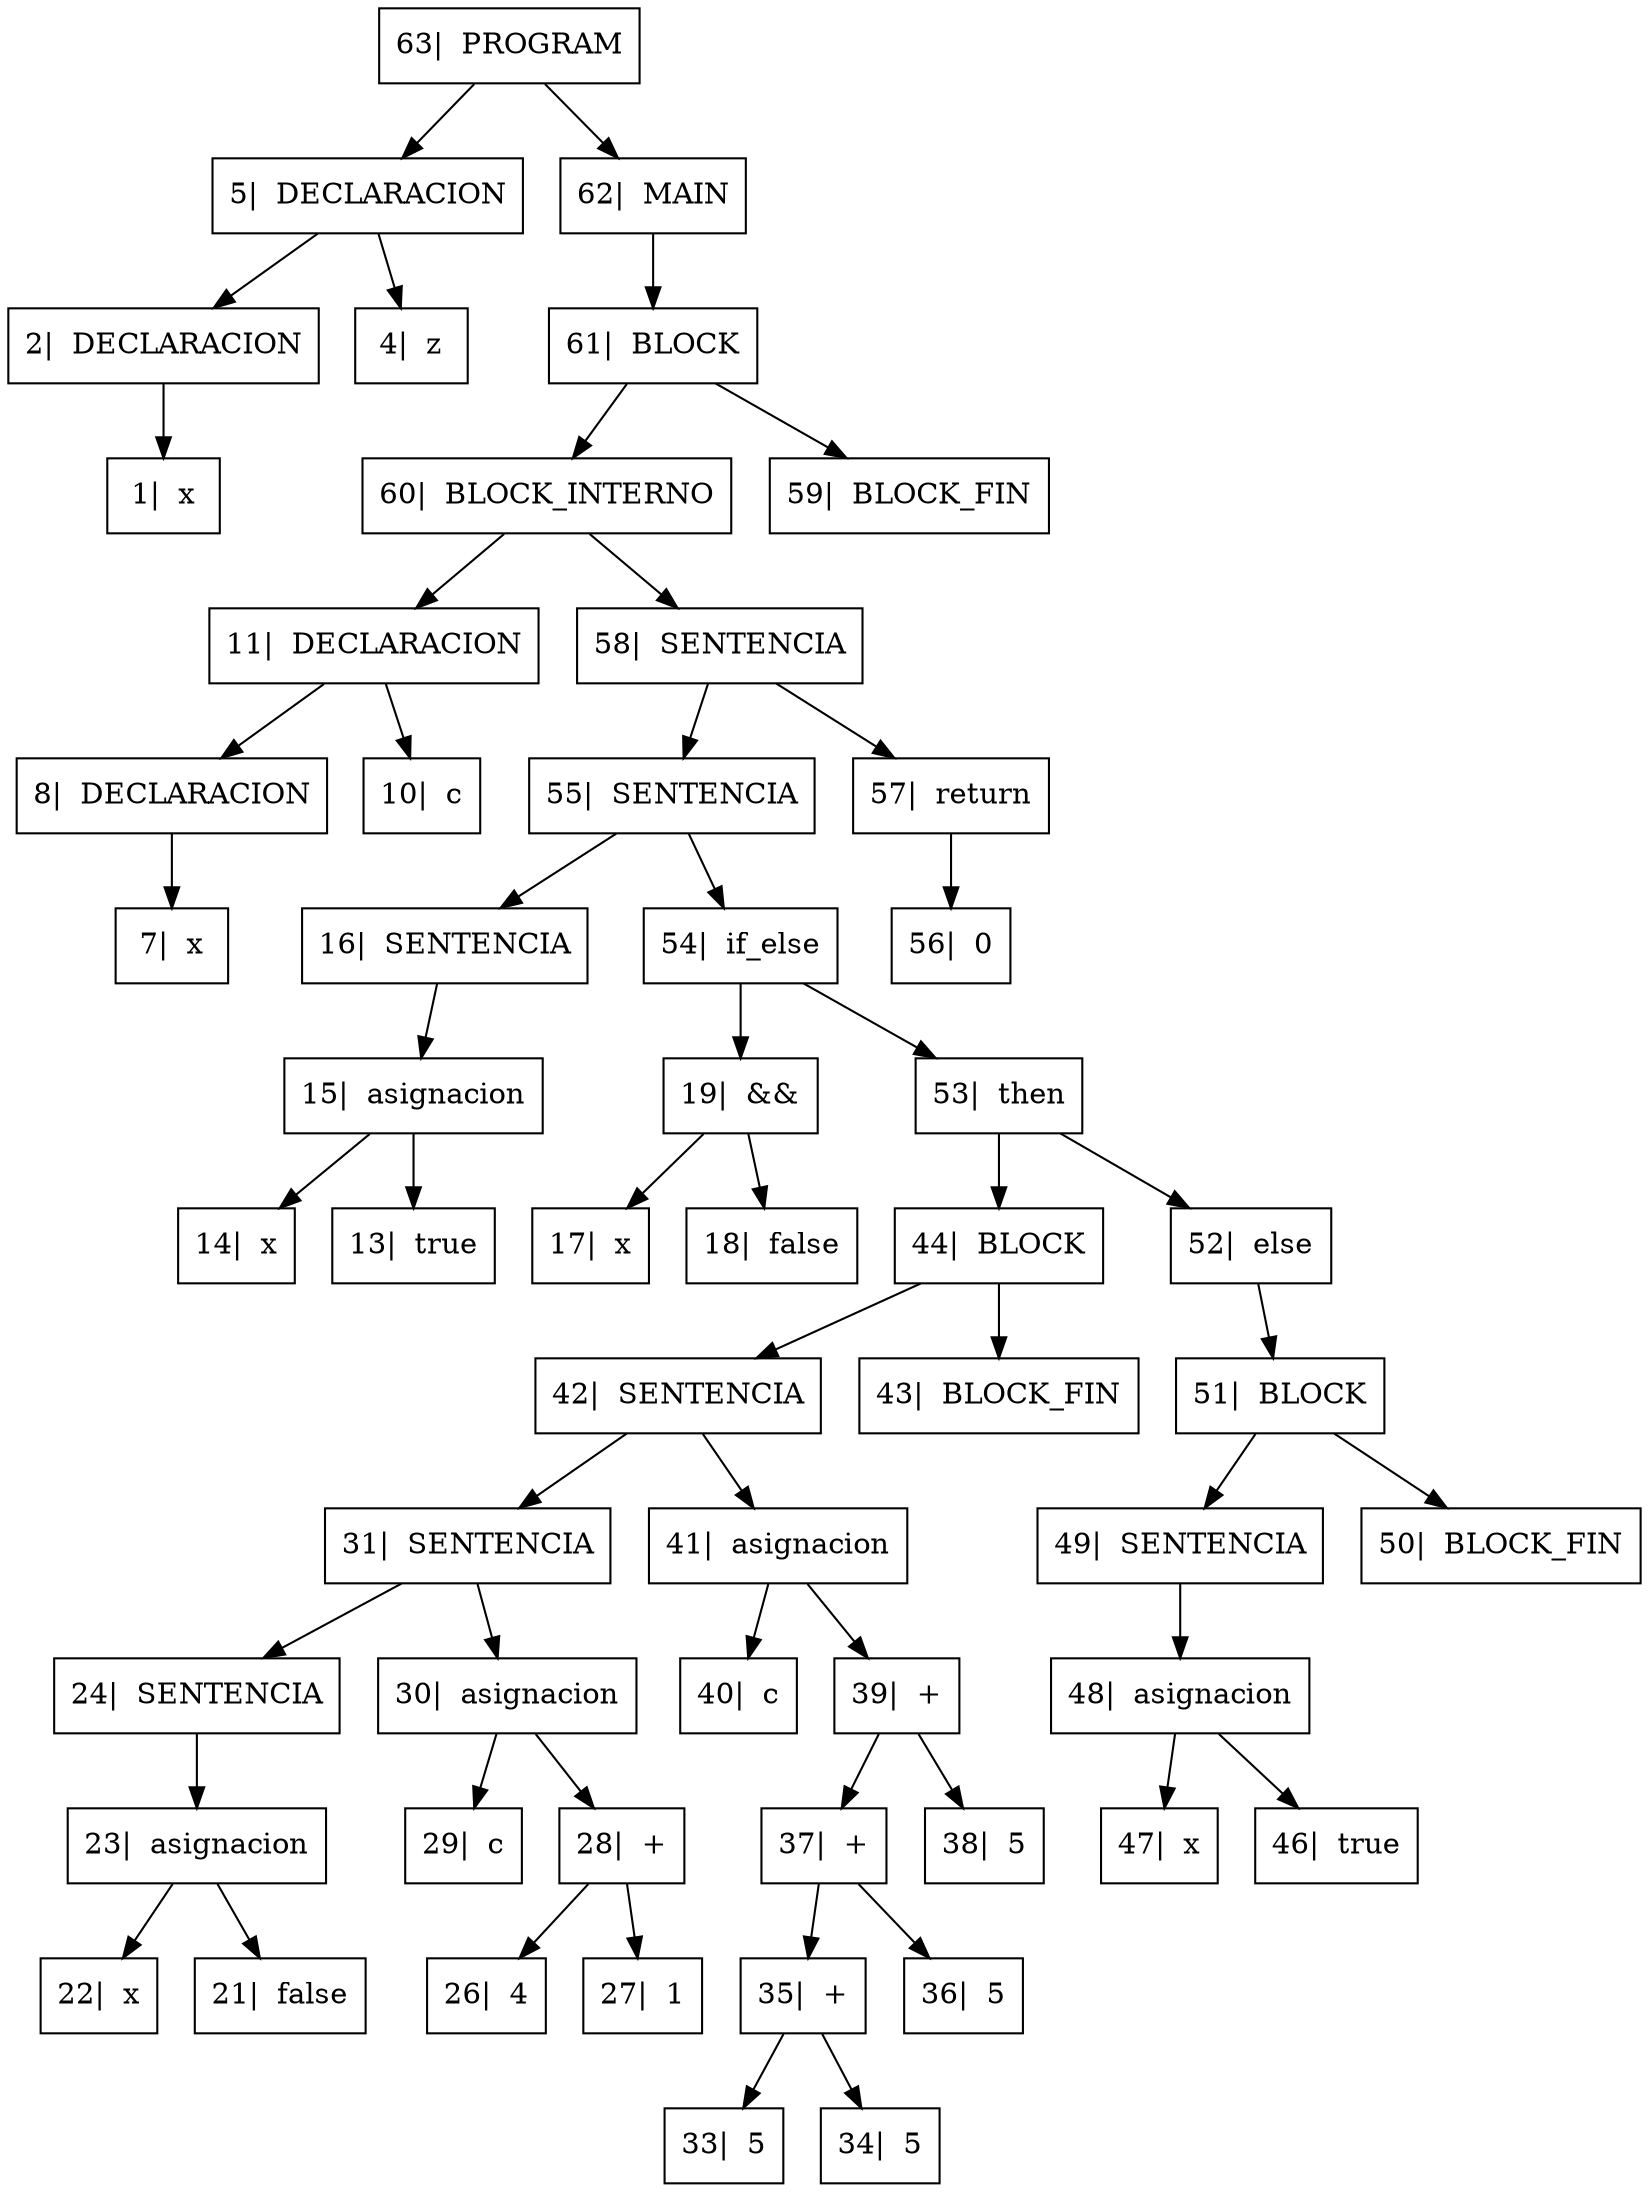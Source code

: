 digraph{

rankdir=TB;

node[shape=box];
"63|  PROGRAM" -> "5|  DECLARACION", "62|  MAIN";
"5|  DECLARACION" -> "2|  DECLARACION", "4|  z";
"2|  DECLARACION" -> "1|  x" ;
"62|  MAIN" -> "61|  BLOCK" ;
"61|  BLOCK" -> "60|  BLOCK_INTERNO", "59|  BLOCK_FIN";
"60|  BLOCK_INTERNO" -> "11|  DECLARACION", "58|  SENTENCIA";
"11|  DECLARACION" -> "8|  DECLARACION", "10|  c";
"8|  DECLARACION" -> "7|  x" ;
"58|  SENTENCIA" -> "55|  SENTENCIA", "57|  return";
"55|  SENTENCIA" -> "16|  SENTENCIA", "54|  if_else";
"16|  SENTENCIA" -> "15|  asignacion" ;
"15|  asignacion" -> "14|  x", "13|  true";
"54|  if_else" -> "19|  &&", "53|  then";
"19|  &&" -> "17|  x", "18|  false";
"53|  then" -> "44|  BLOCK", "52|  else";
"44|  BLOCK" -> "42|  SENTENCIA", "43|  BLOCK_FIN";
"42|  SENTENCIA" -> "31|  SENTENCIA", "41|  asignacion";
"31|  SENTENCIA" -> "24|  SENTENCIA", "30|  asignacion";
"24|  SENTENCIA" -> "23|  asignacion" ;
"23|  asignacion" -> "22|  x", "21|  false";
"30|  asignacion" -> "29|  c", "28|  +";
"28|  +" -> "26|  4", "27|  1";
"41|  asignacion" -> "40|  c", "39|  +";
"39|  +" -> "37|  +", "38|  5";
"37|  +" -> "35|  +", "36|  5";
"35|  +" -> "33|  5", "34|  5";
"52|  else" -> "51|  BLOCK" ;
"51|  BLOCK" -> "49|  SENTENCIA", "50|  BLOCK_FIN";
"49|  SENTENCIA" -> "48|  asignacion" ;
"48|  asignacion" -> "47|  x", "46|  true";
"57|  return" -> "56|  0" ;
}
